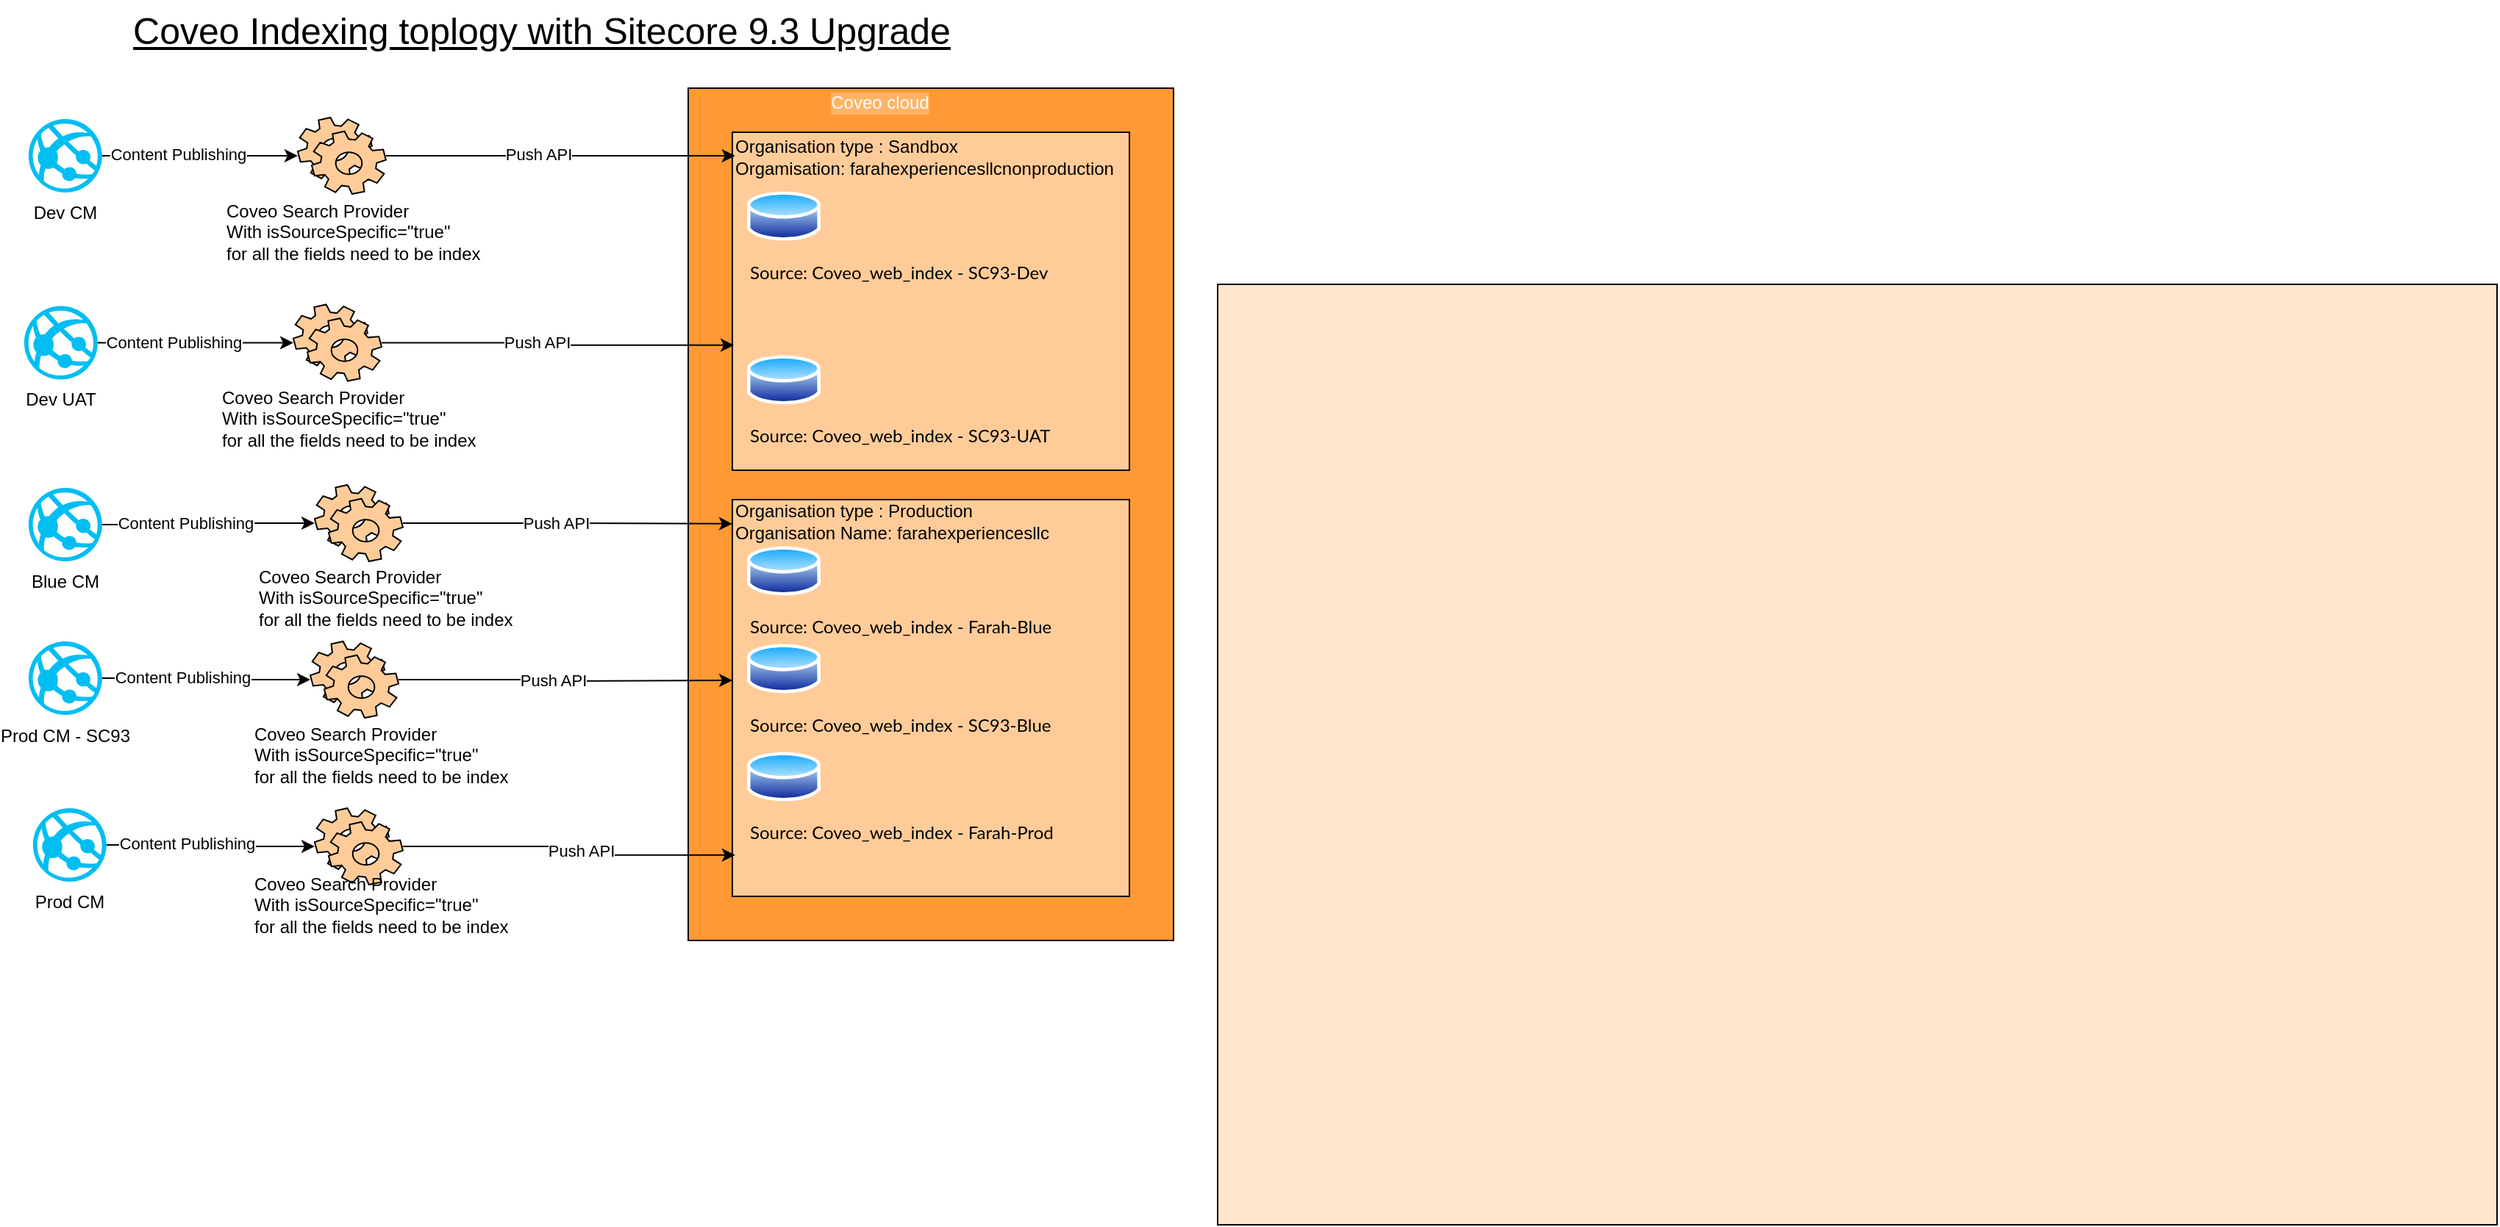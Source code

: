 <mxfile version="13.3.5" type="github"><diagram id="IXSJlBr33cDijQHV1uez" name="Page-1"><mxGraphModel dx="1108" dy="450" grid="1" gridSize="10" guides="1" tooltips="1" connect="1" arrows="1" fold="1" page="0" pageScale="1" pageWidth="1100" pageHeight="850" background="none" math="0" shadow="0"><root><mxCell id="0"/><mxCell id="1" parent="0"/><mxCell id="nbeWXAO_CppBLwhP9Nu2-78" value="" style="whiteSpace=wrap;html=1;labelBackgroundColor=none;fontSize=25;fontColor=#000000;align=left;fillColor=#FFE6CC;" parent="1" vertex="1"><mxGeometry x="840" y="193.5" width="870" height="640" as="geometry"/></mxCell><mxCell id="nbeWXAO_CppBLwhP9Nu2-29" style="edgeStyle=orthogonalEdgeStyle;rounded=0;orthogonalLoop=1;jettySize=auto;html=1;fontColor=#000000;" parent="1" source="nbeWXAO_CppBLwhP9Nu2-1" target="nbeWXAO_CppBLwhP9Nu2-18" edge="1"><mxGeometry relative="1" as="geometry"/></mxCell><mxCell id="nbeWXAO_CppBLwhP9Nu2-30" value="Content Publishing" style="edgeLabel;html=1;align=center;verticalAlign=middle;resizable=0;points=[];fontColor=#000000;" parent="nbeWXAO_CppBLwhP9Nu2-29" vertex="1" connectable="0"><mxGeometry x="-0.233" y="1" relative="1" as="geometry"><mxPoint as="offset"/></mxGeometry></mxCell><object label="Dev CM" id="nbeWXAO_CppBLwhP9Nu2-1"><mxCell style="verticalLabelPosition=bottom;html=1;verticalAlign=top;align=center;strokeColor=none;fillColor=#00BEF2;shape=mxgraph.azure.azure_website;pointerEvents=1;" parent="1" vertex="1"><mxGeometry x="31.45" y="81" width="50" height="50" as="geometry"/></mxCell></object><mxCell id="nbeWXAO_CppBLwhP9Nu2-3" value="" style="whiteSpace=wrap;html=1;labelBackgroundColor=#FFB366;fontColor=#FF8000;fillColor=#FF9933;" parent="1" vertex="1"><mxGeometry x="480" y="60" width="330" height="580" as="geometry"/></mxCell><mxCell id="nbeWXAO_CppBLwhP9Nu2-4" value="Coveo cloud" style="text;html=1;resizable=0;autosize=1;align=center;verticalAlign=middle;points=[];fillColor=none;strokeColor=none;rounded=0;labelBackgroundColor=#FFB366;fontColor=#FFFFFF;" parent="1" vertex="1"><mxGeometry x="570" y="60" width="80" height="20" as="geometry"/></mxCell><mxCell id="nbeWXAO_CppBLwhP9Nu2-5" value="" style="whiteSpace=wrap;html=1;labelBackgroundColor=#FFB366;fontColor=#FFFFFF;fillColor=#FFCC99;" parent="1" vertex="1"><mxGeometry x="510" y="90" width="270" height="230" as="geometry"/></mxCell><mxCell id="nbeWXAO_CppBLwhP9Nu2-6" value="" style="whiteSpace=wrap;html=1;labelBackgroundColor=#FFB366;fontColor=#FFFFFF;fillColor=#FFCC99;" parent="1" vertex="1"><mxGeometry x="510" y="340" width="270" height="270" as="geometry"/></mxCell><mxCell id="nbeWXAO_CppBLwhP9Nu2-7" value="Organisation type : Sandbox&lt;br&gt;Orgamisation: farahexperiencesllcnonproduction" style="text;html=1;resizable=0;autosize=1;align=left;verticalAlign=middle;points=[];fillColor=none;strokeColor=none;rounded=0;labelBackgroundColor=none;" parent="1" vertex="1"><mxGeometry x="510" y="92" width="270" height="30" as="geometry"/></mxCell><mxCell id="nbeWXAO_CppBLwhP9Nu2-8" value="Organisation type : Production&lt;br&gt;Organisation Name:&amp;nbsp;farahexperiencesllc" style="text;html=1;resizable=0;autosize=1;align=left;verticalAlign=middle;points=[];fillColor=none;strokeColor=none;rounded=0;labelBackgroundColor=none;" parent="1" vertex="1"><mxGeometry x="510" y="340" width="230" height="30" as="geometry"/></mxCell><mxCell id="nbeWXAO_CppBLwhP9Nu2-27" style="edgeStyle=orthogonalEdgeStyle;rounded=0;orthogonalLoop=1;jettySize=auto;html=1;entryX=0.007;entryY=0.467;entryDx=0;entryDy=0;entryPerimeter=0;fontColor=#000000;" parent="1" source="nbeWXAO_CppBLwhP9Nu2-18" target="nbeWXAO_CppBLwhP9Nu2-7" edge="1"><mxGeometry relative="1" as="geometry"><mxPoint x="480.49" y="106.952" as="targetPoint"/></mxGeometry></mxCell><mxCell id="nbeWXAO_CppBLwhP9Nu2-28" value="Push API" style="edgeLabel;html=1;align=center;verticalAlign=middle;resizable=0;points=[];fontColor=#000000;" parent="nbeWXAO_CppBLwhP9Nu2-27" vertex="1" connectable="0"><mxGeometry x="-0.147" y="1" relative="1" as="geometry"><mxPoint x="2" as="offset"/></mxGeometry></mxCell><mxCell id="nbeWXAO_CppBLwhP9Nu2-18" value="" style="shape=mxgraph.bpmn.service_task;html=1;outlineConnect=0;labelBackgroundColor=none;fillColor=#FFCC99;fontColor=#000000;align=left;" parent="1" vertex="1"><mxGeometry x="214.45" y="80" width="60" height="52" as="geometry"/></mxCell><mxCell id="nbeWXAO_CppBLwhP9Nu2-25" value="&lt;div style=&quot;text-align: justify&quot;&gt;&lt;span&gt;Coveo Search Provider&amp;nbsp;&lt;/span&gt;&lt;/div&gt;&lt;div style=&quot;text-align: justify&quot;&gt;&lt;span&gt;With&amp;nbsp;isSourceSpecific=&quot;true&quot;&lt;/span&gt;&lt;/div&gt;&lt;div style=&quot;text-align: justify&quot;&gt;&lt;span&gt;for all the fields need to be index&lt;/span&gt;&lt;/div&gt;" style="text;html=1;align=left;verticalAlign=middle;resizable=0;points=[];autosize=1;fontColor=#000000;" parent="1" vertex="1"><mxGeometry x="164.45" y="132.5" width="190" height="50" as="geometry"/></mxCell><mxCell id="nbeWXAO_CppBLwhP9Nu2-31" style="edgeStyle=orthogonalEdgeStyle;rounded=0;orthogonalLoop=1;jettySize=auto;html=1;fontColor=#000000;" parent="1" source="nbeWXAO_CppBLwhP9Nu2-33" target="nbeWXAO_CppBLwhP9Nu2-35" edge="1"><mxGeometry relative="1" as="geometry"/></mxCell><mxCell id="nbeWXAO_CppBLwhP9Nu2-32" value="Content Publishing" style="edgeLabel;html=1;align=center;verticalAlign=middle;resizable=0;points=[];fontColor=#000000;" parent="nbeWXAO_CppBLwhP9Nu2-31" vertex="1" connectable="0"><mxGeometry x="-0.233" y="1" relative="1" as="geometry"><mxPoint as="offset"/></mxGeometry></mxCell><object label="Prod CM - SC93" id="nbeWXAO_CppBLwhP9Nu2-33"><mxCell style="verticalLabelPosition=bottom;html=1;verticalAlign=top;align=center;strokeColor=none;fillColor=#00BEF2;shape=mxgraph.azure.azure_website;pointerEvents=1;" parent="1" vertex="1"><mxGeometry x="31.45" y="436.5" width="50" height="50" as="geometry"/></mxCell></object><mxCell id="nbeWXAO_CppBLwhP9Nu2-39" style="edgeStyle=orthogonalEdgeStyle;rounded=0;orthogonalLoop=1;jettySize=auto;html=1;fontColor=#000000;" parent="1" source="nbeWXAO_CppBLwhP9Nu2-35" edge="1"><mxGeometry relative="1" as="geometry"><mxPoint x="510" y="463" as="targetPoint"/></mxGeometry></mxCell><mxCell id="nbeWXAO_CppBLwhP9Nu2-40" value="Push API" style="edgeLabel;html=1;align=center;verticalAlign=middle;resizable=0;points=[];fontColor=#000000;" parent="nbeWXAO_CppBLwhP9Nu2-39" vertex="1" connectable="0"><mxGeometry x="0.017" y="11" relative="1" as="geometry"><mxPoint x="-10" y="10" as="offset"/></mxGeometry></mxCell><mxCell id="nbeWXAO_CppBLwhP9Nu2-35" value="" style="shape=mxgraph.bpmn.service_task;html=1;outlineConnect=0;labelBackgroundColor=none;fillColor=#FFCC99;fontColor=#000000;align=left;" parent="1" vertex="1"><mxGeometry x="223" y="436.5" width="60" height="52" as="geometry"/></mxCell><mxCell id="nbeWXAO_CppBLwhP9Nu2-42" value="&lt;div style=&quot;text-align: justify&quot;&gt;&lt;span&gt;Coveo Search Provider&amp;nbsp;&lt;/span&gt;&lt;/div&gt;&lt;div style=&quot;text-align: justify&quot;&gt;&lt;span&gt;With&amp;nbsp;isSourceSpecific=&quot;true&quot;&lt;/span&gt;&lt;/div&gt;&lt;div style=&quot;text-align: justify&quot;&gt;&lt;span&gt;for all the fields need to be index&lt;/span&gt;&lt;/div&gt;" style="text;html=1;align=left;verticalAlign=middle;resizable=0;points=[];autosize=1;fontColor=#000000;" parent="1" vertex="1"><mxGeometry x="183" y="488.5" width="190" height="50" as="geometry"/></mxCell><mxCell id="nbeWXAO_CppBLwhP9Nu2-45" value="&lt;span style=&quot;background-color: transparent ; font-family: &amp;#34;lato&amp;#34; , &amp;#34;arial&amp;#34; , &amp;#34;helvetica&amp;#34; , sans-serif ; line-height: 20px&quot;&gt;&lt;font style=&quot;font-size: 12px&quot;&gt;Source: Coveo_web_index - SC93-Dev&lt;/font&gt;&lt;/span&gt;" style="aspect=fixed;perimeter=ellipsePerimeter;html=1;align=left;shadow=0;dashed=0;spacingTop=3;image;image=img/lib/active_directory/database.svg;labelBackgroundColor=none;fillColor=#FFCC99;fontColor=#000000;" parent="1" vertex="1"><mxGeometry x="520" y="128.5" width="50" height="37" as="geometry"/></mxCell><mxCell id="nbeWXAO_CppBLwhP9Nu2-46" style="edgeStyle=orthogonalEdgeStyle;rounded=0;orthogonalLoop=1;jettySize=auto;html=1;exitX=0.5;exitY=1;exitDx=0;exitDy=0;fontColor=#000000;" parent="1" edge="1"><mxGeometry relative="1" as="geometry"><mxPoint x="546" y="227" as="sourcePoint"/><mxPoint x="546" y="227" as="targetPoint"/></mxGeometry></mxCell><mxCell id="nbeWXAO_CppBLwhP9Nu2-49" value="&lt;span style=&quot;background-color: transparent ; font-family: &amp;#34;lato&amp;#34; , &amp;#34;arial&amp;#34; , &amp;#34;helvetica&amp;#34; , sans-serif ; line-height: 20px&quot;&gt;&lt;font style=&quot;font-size: 12px&quot;&gt;Source: Coveo_web_index - Farah-Blue&lt;/font&gt;&lt;/span&gt;" style="aspect=fixed;perimeter=ellipsePerimeter;html=1;align=left;shadow=0;dashed=0;spacingTop=3;image;image=img/lib/active_directory/database.svg;labelBackgroundColor=none;fillColor=#FFCC99;fontColor=#000000;verticalAlign=top;" parent="1" vertex="1"><mxGeometry x="520" y="370" width="50" height="37" as="geometry"/></mxCell><mxCell id="nbeWXAO_CppBLwhP9Nu2-50" value="&lt;span style=&quot;background-color: transparent ; font-family: &amp;#34;lato&amp;#34; , &amp;#34;arial&amp;#34; , &amp;#34;helvetica&amp;#34; , sans-serif ; line-height: 20px&quot;&gt;&lt;font style=&quot;font-size: 12px&quot;&gt;Source: Coveo_web_index - SC93-Blue&lt;/font&gt;&lt;/span&gt;" style="aspect=fixed;perimeter=ellipsePerimeter;html=1;align=left;shadow=0;dashed=0;spacingTop=3;image;image=img/lib/active_directory/database.svg;labelBackgroundColor=none;fillColor=#FFCC99;fontColor=#000000;verticalAlign=top;" parent="1" vertex="1"><mxGeometry x="520" y="436.5" width="50" height="37" as="geometry"/></mxCell><mxCell id="nbeWXAO_CppBLwhP9Nu2-53" value="&lt;span style=&quot;background-color: transparent ; font-family: &amp;#34;lato&amp;#34; , &amp;#34;arial&amp;#34; , &amp;#34;helvetica&amp;#34; , sans-serif ; line-height: 20px&quot;&gt;&lt;font style=&quot;font-size: 12px&quot;&gt;Source: Coveo_web_index - SC93-UAT&lt;/font&gt;&lt;/span&gt;" style="aspect=fixed;perimeter=ellipsePerimeter;html=1;align=left;shadow=0;dashed=0;spacingTop=3;image;image=img/lib/active_directory/database.svg;labelBackgroundColor=none;fillColor=#FFCC99;fontColor=#000000;" parent="1" vertex="1"><mxGeometry x="520" y="240" width="50" height="37" as="geometry"/></mxCell><mxCell id="nbeWXAO_CppBLwhP9Nu2-54" style="edgeStyle=orthogonalEdgeStyle;rounded=0;orthogonalLoop=1;jettySize=auto;html=1;fontColor=#000000;" parent="1" source="nbeWXAO_CppBLwhP9Nu2-56" target="nbeWXAO_CppBLwhP9Nu2-59" edge="1"><mxGeometry relative="1" as="geometry"/></mxCell><mxCell id="nbeWXAO_CppBLwhP9Nu2-55" value="Content Publishing" style="edgeLabel;html=1;align=center;verticalAlign=middle;resizable=0;points=[];fontColor=#000000;" parent="nbeWXAO_CppBLwhP9Nu2-54" vertex="1" connectable="0"><mxGeometry x="-0.233" y="1" relative="1" as="geometry"><mxPoint as="offset"/></mxGeometry></mxCell><object label="Blue CM" id="nbeWXAO_CppBLwhP9Nu2-56"><mxCell style="verticalLabelPosition=bottom;html=1;verticalAlign=top;align=center;strokeColor=none;fillColor=#00BEF2;shape=mxgraph.azure.azure_website;pointerEvents=1;" parent="1" vertex="1"><mxGeometry x="31.45" y="332" width="50" height="50" as="geometry"/></mxCell></object><mxCell id="nbeWXAO_CppBLwhP9Nu2-57" style="edgeStyle=orthogonalEdgeStyle;rounded=0;orthogonalLoop=1;jettySize=auto;html=1;fontColor=#000000;entryX=0;entryY=0.548;entryDx=0;entryDy=0;entryPerimeter=0;" parent="1" source="nbeWXAO_CppBLwhP9Nu2-59" target="nbeWXAO_CppBLwhP9Nu2-8" edge="1"><mxGeometry relative="1" as="geometry"><mxPoint x="480" y="356.454" as="targetPoint"/></mxGeometry></mxCell><mxCell id="nbeWXAO_CppBLwhP9Nu2-58" value="Push API" style="edgeLabel;html=1;align=center;verticalAlign=middle;resizable=0;points=[];fontColor=#000000;" parent="nbeWXAO_CppBLwhP9Nu2-57" vertex="1" connectable="0"><mxGeometry x="0.017" y="11" relative="1" as="geometry"><mxPoint x="-10" y="10" as="offset"/></mxGeometry></mxCell><mxCell id="nbeWXAO_CppBLwhP9Nu2-59" value="" style="shape=mxgraph.bpmn.service_task;html=1;outlineConnect=0;labelBackgroundColor=none;fillColor=#FFCC99;fontColor=#000000;align=left;" parent="1" vertex="1"><mxGeometry x="225.97" y="330" width="60" height="52" as="geometry"/></mxCell><mxCell id="nbeWXAO_CppBLwhP9Nu2-60" value="&lt;div style=&quot;text-align: justify&quot;&gt;&lt;span&gt;Coveo Search Provider&amp;nbsp;&lt;/span&gt;&lt;/div&gt;&lt;div style=&quot;text-align: justify&quot;&gt;&lt;span&gt;With&amp;nbsp;isSourceSpecific=&quot;true&quot;&lt;/span&gt;&lt;/div&gt;&lt;div style=&quot;text-align: justify&quot;&gt;&lt;span&gt;for all the fields need to be index&lt;/span&gt;&lt;/div&gt;" style="text;html=1;align=left;verticalAlign=middle;resizable=0;points=[];autosize=1;fontColor=#000000;" parent="1" vertex="1"><mxGeometry x="185.97" y="382" width="190" height="50" as="geometry"/></mxCell><mxCell id="nbeWXAO_CppBLwhP9Nu2-68" style="edgeStyle=orthogonalEdgeStyle;rounded=0;orthogonalLoop=1;jettySize=auto;html=1;fontColor=#000000;" parent="1" source="nbeWXAO_CppBLwhP9Nu2-70" target="nbeWXAO_CppBLwhP9Nu2-73" edge="1"><mxGeometry relative="1" as="geometry"/></mxCell><mxCell id="nbeWXAO_CppBLwhP9Nu2-69" value="Content Publishing" style="edgeLabel;html=1;align=center;verticalAlign=middle;resizable=0;points=[];fontColor=#000000;" parent="nbeWXAO_CppBLwhP9Nu2-68" vertex="1" connectable="0"><mxGeometry x="-0.233" y="1" relative="1" as="geometry"><mxPoint as="offset"/></mxGeometry></mxCell><object label="Dev UAT" id="nbeWXAO_CppBLwhP9Nu2-70"><mxCell style="verticalLabelPosition=bottom;html=1;verticalAlign=top;align=center;strokeColor=none;fillColor=#00BEF2;shape=mxgraph.azure.azure_website;pointerEvents=1;" parent="1" vertex="1"><mxGeometry x="28.48" y="208.25" width="50" height="50" as="geometry"/></mxCell></object><mxCell id="nbeWXAO_CppBLwhP9Nu2-71" style="edgeStyle=orthogonalEdgeStyle;rounded=0;orthogonalLoop=1;jettySize=auto;html=1;entryX=0.004;entryY=0.63;entryDx=0;entryDy=0;entryPerimeter=0;fontColor=#000000;" parent="1" source="nbeWXAO_CppBLwhP9Nu2-73" target="nbeWXAO_CppBLwhP9Nu2-5" edge="1"><mxGeometry relative="1" as="geometry"><mxPoint x="477.52" y="234.202" as="targetPoint"/></mxGeometry></mxCell><mxCell id="nbeWXAO_CppBLwhP9Nu2-72" value="Push API" style="edgeLabel;html=1;align=center;verticalAlign=middle;resizable=0;points=[];fontColor=#000000;" parent="nbeWXAO_CppBLwhP9Nu2-71" vertex="1" connectable="0"><mxGeometry x="-0.147" y="1" relative="1" as="geometry"><mxPoint x="2" as="offset"/></mxGeometry></mxCell><mxCell id="nbeWXAO_CppBLwhP9Nu2-73" value="" style="shape=mxgraph.bpmn.service_task;html=1;outlineConnect=0;labelBackgroundColor=none;fillColor=#FFCC99;fontColor=#000000;align=left;" parent="1" vertex="1"><mxGeometry x="211.48" y="207.25" width="60" height="52" as="geometry"/></mxCell><mxCell id="nbeWXAO_CppBLwhP9Nu2-74" value="&lt;div style=&quot;text-align: justify&quot;&gt;&lt;span&gt;Coveo Search Provider&amp;nbsp;&lt;/span&gt;&lt;/div&gt;&lt;div style=&quot;text-align: justify&quot;&gt;&lt;span&gt;With&amp;nbsp;isSourceSpecific=&quot;true&quot;&lt;/span&gt;&lt;/div&gt;&lt;div style=&quot;text-align: justify&quot;&gt;&lt;span&gt;for all the fields need to be index&lt;/span&gt;&lt;/div&gt;" style="text;html=1;align=left;verticalAlign=middle;resizable=0;points=[];autosize=1;fontColor=#000000;" parent="1" vertex="1"><mxGeometry x="161.48" y="259.75" width="190" height="50" as="geometry"/></mxCell><mxCell id="nbeWXAO_CppBLwhP9Nu2-77" value="Coveo Indexing toplogy with Sitecore 9.3 Upgrade" style="text;html=1;resizable=0;autosize=1;align=center;verticalAlign=middle;points=[];fillColor=none;strokeColor=none;rounded=0;labelBackgroundColor=none;fontColor=#000000;fontSize=25;fontStyle=4" parent="1" vertex="1"><mxGeometry x="95.0" width="570" height="40" as="geometry"/></mxCell><mxCell id="jc3Zf15S7mEhneMIf3z4-1" value="&lt;font style=&quot;font-size: 12px&quot;&gt;&lt;span style=&quot;background-color: transparent ; font-family: &amp;#34;lato&amp;#34; , &amp;#34;arial&amp;#34; , &amp;#34;helvetica&amp;#34; , sans-serif ; line-height: 20px&quot;&gt;&lt;font style=&quot;font-size: 12px&quot;&gt;Source:&amp;nbsp;&lt;/font&gt;&lt;/span&gt;&lt;span style=&quot;background-color: transparent ; font-family: &amp;#34;lato&amp;#34; , &amp;#34;arial&amp;#34; , &amp;#34;helvetica&amp;#34; , sans-serif ; line-height: 20px&quot;&gt;Coveo_web_index - Farah-Prod&lt;/span&gt;&lt;/font&gt;" style="aspect=fixed;perimeter=ellipsePerimeter;html=1;align=left;shadow=0;dashed=0;spacingTop=3;image;image=img/lib/active_directory/database.svg;labelBackgroundColor=none;fillColor=#FFCC99;fontColor=#000000;verticalAlign=top;" parent="1" vertex="1"><mxGeometry x="520" y="510" width="50" height="37" as="geometry"/></mxCell><mxCell id="jc3Zf15S7mEhneMIf3z4-8" style="edgeStyle=orthogonalEdgeStyle;rounded=0;orthogonalLoop=1;jettySize=auto;html=1;fontColor=#000000;" parent="1" source="jc3Zf15S7mEhneMIf3z4-10" target="jc3Zf15S7mEhneMIf3z4-12" edge="1"><mxGeometry relative="1" as="geometry"/></mxCell><mxCell id="jc3Zf15S7mEhneMIf3z4-9" value="Content Publishing" style="edgeLabel;html=1;align=center;verticalAlign=middle;resizable=0;points=[];fontColor=#000000;" parent="jc3Zf15S7mEhneMIf3z4-8" vertex="1" connectable="0"><mxGeometry x="-0.233" y="1" relative="1" as="geometry"><mxPoint as="offset"/></mxGeometry></mxCell><object label="Prod CM" id="jc3Zf15S7mEhneMIf3z4-10"><mxCell style="verticalLabelPosition=bottom;html=1;verticalAlign=top;align=center;strokeColor=none;fillColor=#00BEF2;shape=mxgraph.azure.azure_website;pointerEvents=1;" parent="1" vertex="1"><mxGeometry x="34.42" y="550" width="50" height="50" as="geometry"/></mxCell></object><mxCell id="jc3Zf15S7mEhneMIf3z4-14" style="edgeStyle=orthogonalEdgeStyle;rounded=0;orthogonalLoop=1;jettySize=auto;html=1;entryX=0.007;entryY=0.896;entryDx=0;entryDy=0;entryPerimeter=0;" parent="1" source="jc3Zf15S7mEhneMIf3z4-12" target="nbeWXAO_CppBLwhP9Nu2-6" edge="1"><mxGeometry relative="1" as="geometry"><mxPoint x="380" y="580" as="targetPoint"/></mxGeometry></mxCell><mxCell id="jc3Zf15S7mEhneMIf3z4-15" value="Push API" style="edgeLabel;html=1;align=center;verticalAlign=middle;resizable=0;points=[];" parent="jc3Zf15S7mEhneMIf3z4-14" vertex="1" connectable="0"><mxGeometry x="0.097" y="3" relative="1" as="geometry"><mxPoint as="offset"/></mxGeometry></mxCell><mxCell id="jc3Zf15S7mEhneMIf3z4-12" value="" style="shape=mxgraph.bpmn.service_task;html=1;outlineConnect=0;labelBackgroundColor=none;fillColor=#FFCC99;fontColor=#000000;align=left;" parent="1" vertex="1"><mxGeometry x="225.97" y="550" width="60" height="52" as="geometry"/></mxCell><mxCell id="jc3Zf15S7mEhneMIf3z4-13" value="&lt;div style=&quot;text-align: justify&quot;&gt;&lt;span&gt;Coveo Search Provider&amp;nbsp;&lt;/span&gt;&lt;/div&gt;&lt;div style=&quot;text-align: justify&quot;&gt;&lt;span&gt;With&amp;nbsp;isSourceSpecific=&quot;true&quot;&lt;/span&gt;&lt;/div&gt;&lt;div style=&quot;text-align: justify&quot;&gt;&lt;span&gt;for all the fields need to be index&lt;/span&gt;&lt;/div&gt;" style="text;html=1;align=left;verticalAlign=middle;resizable=0;points=[];autosize=1;fontColor=#000000;" parent="1" vertex="1"><mxGeometry x="183" y="590.5" width="190" height="50" as="geometry"/></mxCell></root></mxGraphModel></diagram></mxfile>